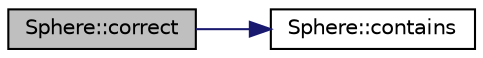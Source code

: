 digraph "Sphere::correct"
{
  edge [fontname="Helvetica",fontsize="10",labelfontname="Helvetica",labelfontsize="10"];
  node [fontname="Helvetica",fontsize="10",shape=record];
  rankdir="LR";
  Node1 [label="Sphere::correct",height=0.2,width=0.4,color="black", fillcolor="grey75", style="filled", fontcolor="black"];
  Node1 -> Node2 [color="midnightblue",fontsize="10",style="solid",fontname="Helvetica"];
  Node2 [label="Sphere::contains",height=0.2,width=0.4,color="black", fillcolor="white", style="filled",URL="$class_sphere.html#a90f393174b2bb89987a35bf6144f93fe"];
}
